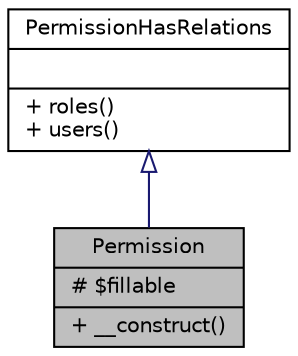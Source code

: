 digraph "Permission"
{
 // LATEX_PDF_SIZE
  bgcolor="transparent";
  edge [fontname="Helvetica",fontsize="10",labelfontname="Helvetica",labelfontsize="10"];
  node [fontname="Helvetica",fontsize="10",shape=record];
  Node1 [label="{Permission\n|# $fillable\l|+ __construct()\l}",height=0.2,width=0.4,color="black", fillcolor="grey75", style="filled", fontcolor="black",tooltip="Modelo para la gestión de permisos."];
  Node2 -> Node1 [dir="back",color="midnightblue",fontsize="10",style="solid",arrowtail="onormal",fontname="Helvetica"];
  Node2 [label="{PermissionHasRelations\n||+ roles()\l+ users()\l}",height=0.2,width=0.4,color="black",URL="$da/d7d/interfaceApp_1_1Roles_1_1Contracts_1_1PermissionHasRelations.html",tooltip="Interface para la gestión de permisos y sus relaciones."];
}
